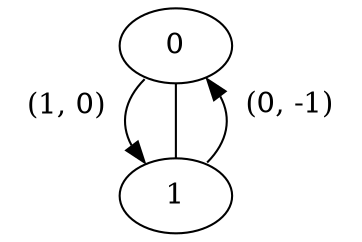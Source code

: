 digraph {
forcelabels=true;

    0:sw -> 1:nw [ dir=forward, xlabel="  (1, 0)  "];
    0 -> 1 [dir=none];
    1:ne -> 0:se [ dir=backward, xlabel= "  (0, -1)  "];

}
